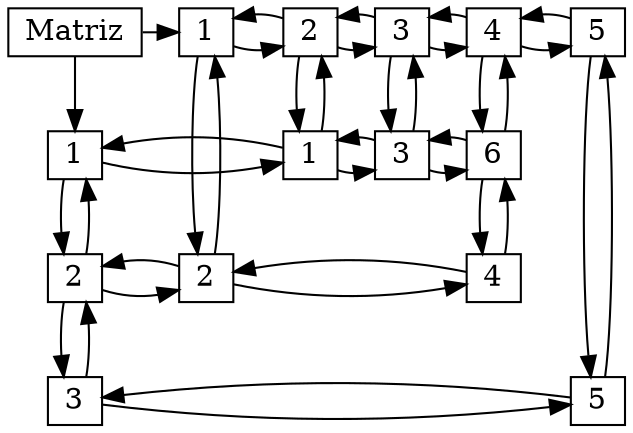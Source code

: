 digraph G {
rankdir = TB; 
node [shape=box, width=.1, height=.1]; 
node0 [label = "Matriz", group=0] 
{ 
rank=same; node0, nodeY1, nodeY2, nodeY3, nodeY4, nodeY5; 
} 
{ 
rank=same; nodeX1, node1, node3, node6; 
} 
{ 
rank=same; nodeX2, node2, node4; 
} 
{ 
rank=same; nodeX3, node5; 
} 
nodeY1[label = "1", group=1]; 
nodeY2[label = "2", group=2]; 
nodeY3[label = "3", group=3]; 
nodeY4[label = "4", group=4]; 
nodeY5[label = "5", group=5]; 
nodeX1[label = "1", group=0]; 
nodeX2[label = "2", group=0]; 
nodeX3[label = "3", group=0]; 
node1[label = "1", group=2]; 
node3[label = "3", group=3]; 
node6[label = "6", group=4]; 
node2[label = "2", group=1]; 
node4[label = "4", group=4]; 
node5[label = "5", group=5]; 
node0->nodeY1; 
node0->nodeX1; 
nodeY1->nodeY2;
nodeY2->nodeY1;
nodeY1->node2; 
node2->nodeY1; 
nodeY2->nodeY3;
nodeY3->nodeY2;
nodeY2->node1; 
node1->nodeY2; 
nodeY3->nodeY4;
nodeY4->nodeY3;
nodeY3->node3; 
node3->nodeY3; 
nodeY4->nodeY5;
nodeY5->nodeY4;
nodeY4->node6; 
node6->nodeY4; 
node6->node4; 
node4->node6; 
nodeY5->node5; 
node5->nodeY5; 
nodeX1->nodeX2;
nodeX2->nodeX1;
nodeX1->node1; 
node1->nodeX1; 
node1->node3; 
node3->node1; 
node3->node6; 
node6->node3; 
nodeX2->nodeX3;
nodeX3->nodeX2;
nodeX2->node2; 
node2->nodeX2; 
node2->node4; 
node4->node2; 
nodeX3->node5; 
node5->nodeX3; 
}